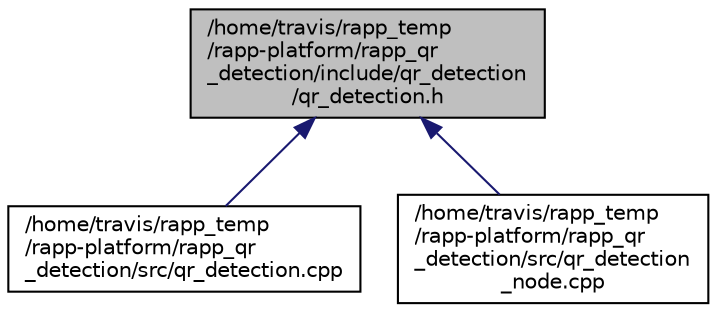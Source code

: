 digraph "/home/travis/rapp_temp/rapp-platform/rapp_qr_detection/include/qr_detection/qr_detection.h"
{
  edge [fontname="Helvetica",fontsize="10",labelfontname="Helvetica",labelfontsize="10"];
  node [fontname="Helvetica",fontsize="10",shape=record];
  Node1 [label="/home/travis/rapp_temp\l/rapp-platform/rapp_qr\l_detection/include/qr_detection\l/qr_detection.h",height=0.2,width=0.4,color="black", fillcolor="grey75", style="filled" fontcolor="black"];
  Node1 -> Node2 [dir="back",color="midnightblue",fontsize="10",style="solid",fontname="Helvetica"];
  Node2 [label="/home/travis/rapp_temp\l/rapp-platform/rapp_qr\l_detection/src/qr_detection.cpp",height=0.2,width=0.4,color="black", fillcolor="white", style="filled",URL="$qr__detection_8cpp.html"];
  Node1 -> Node3 [dir="back",color="midnightblue",fontsize="10",style="solid",fontname="Helvetica"];
  Node3 [label="/home/travis/rapp_temp\l/rapp-platform/rapp_qr\l_detection/src/qr_detection\l_node.cpp",height=0.2,width=0.4,color="black", fillcolor="white", style="filled",URL="$qr__detection__node_8cpp.html"];
}
